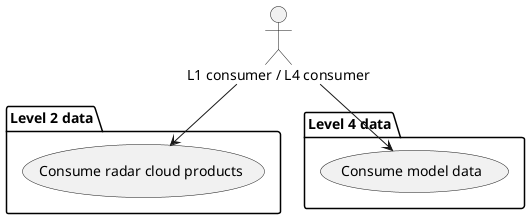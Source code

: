 @startuml

package "Level 2 data" as L2 {
  (Consume radar cloud products) as (CD2)
}

package "Level 4 data" as L4 {
  (Consume model data) as (CD4)
}

actor "L1 consumer / L4 consumer" as LC

LC --> (CD2)
LC --> (CD4)

@enduml
